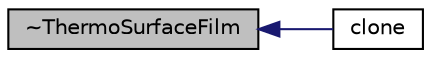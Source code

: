digraph "~ThermoSurfaceFilm"
{
  bgcolor="transparent";
  edge [fontname="Helvetica",fontsize="10",labelfontname="Helvetica",labelfontsize="10"];
  node [fontname="Helvetica",fontsize="10",shape=record];
  rankdir="LR";
  Node495 [label="~ThermoSurfaceFilm",height=0.2,width=0.4,color="black", fillcolor="grey75", style="filled", fontcolor="black"];
  Node495 -> Node496 [dir="back",color="midnightblue",fontsize="10",style="solid",fontname="Helvetica"];
  Node496 [label="clone",height=0.2,width=0.4,color="black",URL="$a25505.html#a4b8b12138e0404f4dc17754f194bc421",tooltip="Construct and return a clone using supplied owner cloud. "];
}
